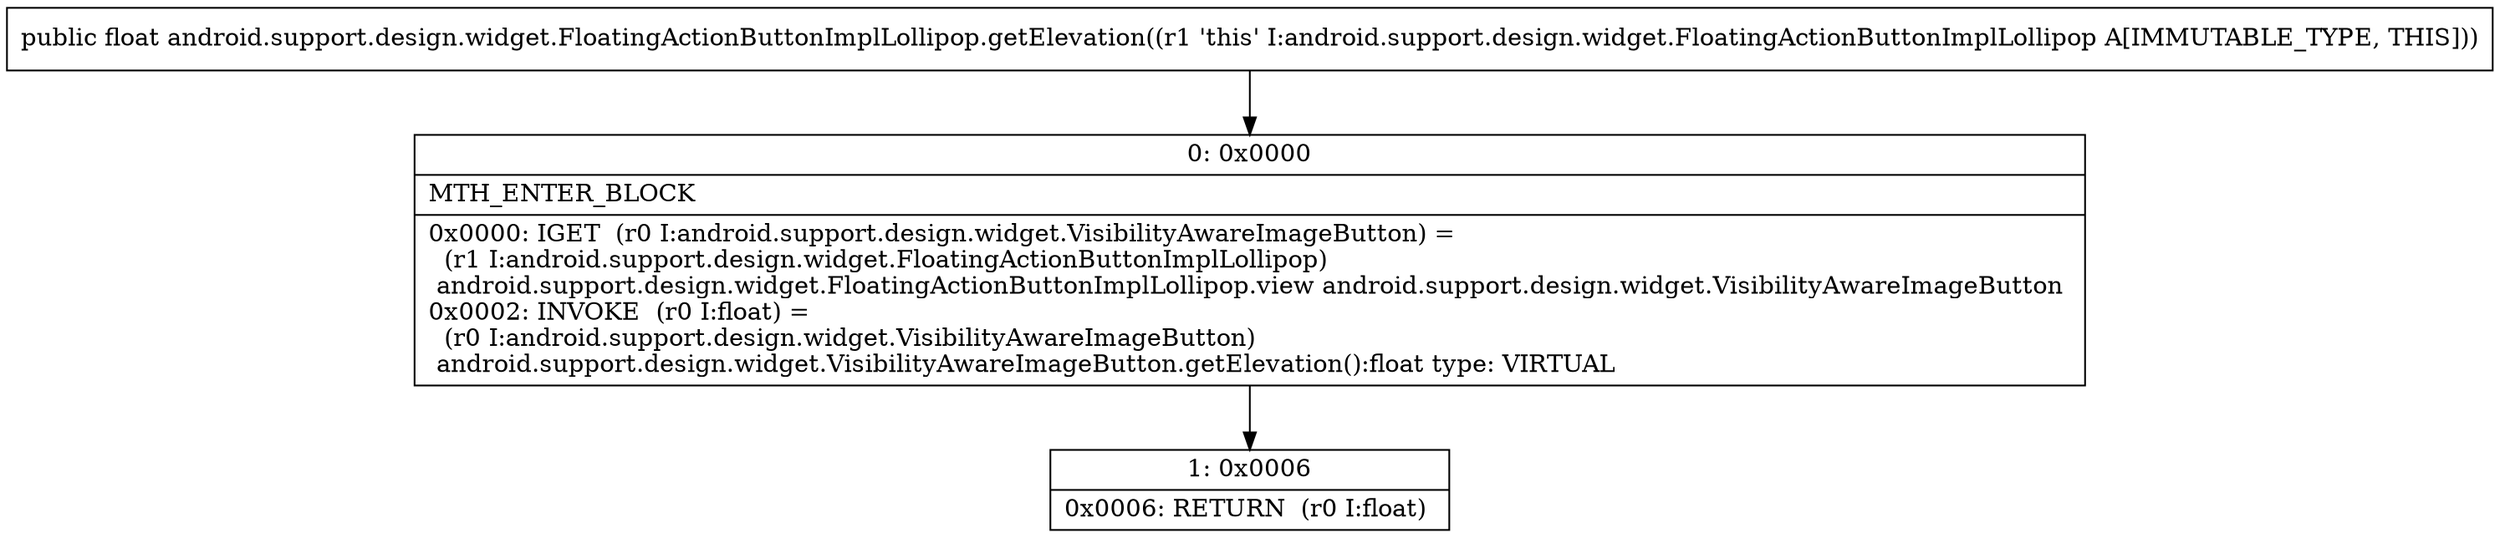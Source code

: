 digraph "CFG forandroid.support.design.widget.FloatingActionButtonImplLollipop.getElevation()F" {
Node_0 [shape=record,label="{0\:\ 0x0000|MTH_ENTER_BLOCK\l|0x0000: IGET  (r0 I:android.support.design.widget.VisibilityAwareImageButton) = \l  (r1 I:android.support.design.widget.FloatingActionButtonImplLollipop)\l android.support.design.widget.FloatingActionButtonImplLollipop.view android.support.design.widget.VisibilityAwareImageButton \l0x0002: INVOKE  (r0 I:float) = \l  (r0 I:android.support.design.widget.VisibilityAwareImageButton)\l android.support.design.widget.VisibilityAwareImageButton.getElevation():float type: VIRTUAL \l}"];
Node_1 [shape=record,label="{1\:\ 0x0006|0x0006: RETURN  (r0 I:float) \l}"];
MethodNode[shape=record,label="{public float android.support.design.widget.FloatingActionButtonImplLollipop.getElevation((r1 'this' I:android.support.design.widget.FloatingActionButtonImplLollipop A[IMMUTABLE_TYPE, THIS])) }"];
MethodNode -> Node_0;
Node_0 -> Node_1;
}

